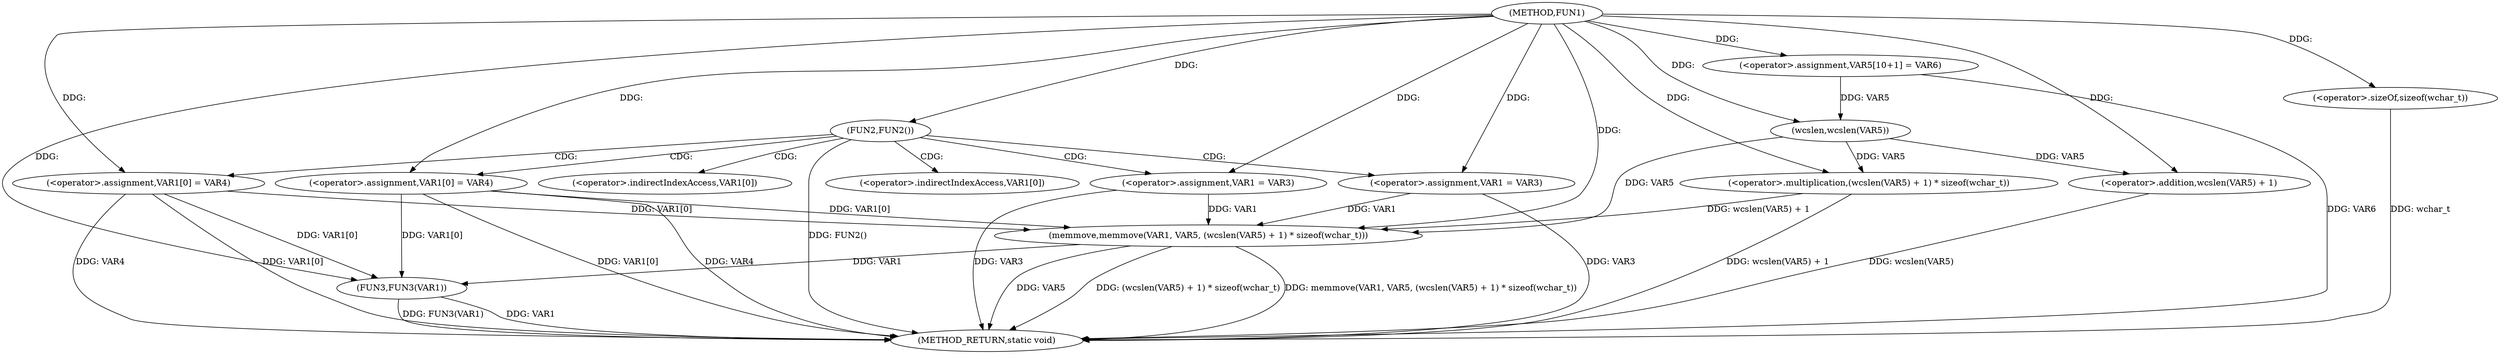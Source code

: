 digraph FUN1 {  
"1000100" [label = "(METHOD,FUN1)" ]
"1000143" [label = "(METHOD_RETURN,static void)" ]
"1000106" [label = "(FUN2,FUN2())" ]
"1000108" [label = "(<operator>.assignment,VAR1 = VAR3)" ]
"1000111" [label = "(<operator>.assignment,VAR1[0] = VAR4)" ]
"1000118" [label = "(<operator>.assignment,VAR1 = VAR3)" ]
"1000121" [label = "(<operator>.assignment,VAR1[0] = VAR4)" ]
"1000128" [label = "(<operator>.assignment,VAR5[10+1] = VAR6)" ]
"1000131" [label = "(memmove,memmove(VAR1, VAR5, (wcslen(VAR5) + 1) * sizeof(wchar_t)))" ]
"1000134" [label = "(<operator>.multiplication,(wcslen(VAR5) + 1) * sizeof(wchar_t))" ]
"1000135" [label = "(<operator>.addition,wcslen(VAR5) + 1)" ]
"1000136" [label = "(wcslen,wcslen(VAR5))" ]
"1000139" [label = "(<operator>.sizeOf,sizeof(wchar_t))" ]
"1000141" [label = "(FUN3,FUN3(VAR1))" ]
"1000112" [label = "(<operator>.indirectIndexAccess,VAR1[0])" ]
"1000122" [label = "(<operator>.indirectIndexAccess,VAR1[0])" ]
  "1000128" -> "1000143"  [ label = "DDG: VAR6"] 
  "1000141" -> "1000143"  [ label = "DDG: VAR1"] 
  "1000121" -> "1000143"  [ label = "DDG: VAR4"] 
  "1000139" -> "1000143"  [ label = "DDG: wchar_t"] 
  "1000131" -> "1000143"  [ label = "DDG: (wcslen(VAR5) + 1) * sizeof(wchar_t)"] 
  "1000106" -> "1000143"  [ label = "DDG: FUN2()"] 
  "1000131" -> "1000143"  [ label = "DDG: memmove(VAR1, VAR5, (wcslen(VAR5) + 1) * sizeof(wchar_t))"] 
  "1000141" -> "1000143"  [ label = "DDG: FUN3(VAR1)"] 
  "1000111" -> "1000143"  [ label = "DDG: VAR4"] 
  "1000131" -> "1000143"  [ label = "DDG: VAR5"] 
  "1000111" -> "1000143"  [ label = "DDG: VAR1[0]"] 
  "1000134" -> "1000143"  [ label = "DDG: wcslen(VAR5) + 1"] 
  "1000108" -> "1000143"  [ label = "DDG: VAR3"] 
  "1000118" -> "1000143"  [ label = "DDG: VAR3"] 
  "1000135" -> "1000143"  [ label = "DDG: wcslen(VAR5)"] 
  "1000121" -> "1000143"  [ label = "DDG: VAR1[0]"] 
  "1000100" -> "1000106"  [ label = "DDG: "] 
  "1000100" -> "1000108"  [ label = "DDG: "] 
  "1000100" -> "1000111"  [ label = "DDG: "] 
  "1000100" -> "1000118"  [ label = "DDG: "] 
  "1000100" -> "1000121"  [ label = "DDG: "] 
  "1000100" -> "1000128"  [ label = "DDG: "] 
  "1000111" -> "1000131"  [ label = "DDG: VAR1[0]"] 
  "1000121" -> "1000131"  [ label = "DDG: VAR1[0]"] 
  "1000118" -> "1000131"  [ label = "DDG: VAR1"] 
  "1000108" -> "1000131"  [ label = "DDG: VAR1"] 
  "1000100" -> "1000131"  [ label = "DDG: "] 
  "1000136" -> "1000131"  [ label = "DDG: VAR5"] 
  "1000134" -> "1000131"  [ label = "DDG: wcslen(VAR5) + 1"] 
  "1000136" -> "1000134"  [ label = "DDG: VAR5"] 
  "1000100" -> "1000134"  [ label = "DDG: "] 
  "1000136" -> "1000135"  [ label = "DDG: VAR5"] 
  "1000128" -> "1000136"  [ label = "DDG: VAR5"] 
  "1000100" -> "1000136"  [ label = "DDG: "] 
  "1000100" -> "1000135"  [ label = "DDG: "] 
  "1000100" -> "1000139"  [ label = "DDG: "] 
  "1000131" -> "1000141"  [ label = "DDG: VAR1"] 
  "1000111" -> "1000141"  [ label = "DDG: VAR1[0]"] 
  "1000121" -> "1000141"  [ label = "DDG: VAR1[0]"] 
  "1000100" -> "1000141"  [ label = "DDG: "] 
  "1000106" -> "1000112"  [ label = "CDG: "] 
  "1000106" -> "1000121"  [ label = "CDG: "] 
  "1000106" -> "1000108"  [ label = "CDG: "] 
  "1000106" -> "1000118"  [ label = "CDG: "] 
  "1000106" -> "1000111"  [ label = "CDG: "] 
  "1000106" -> "1000122"  [ label = "CDG: "] 
}
